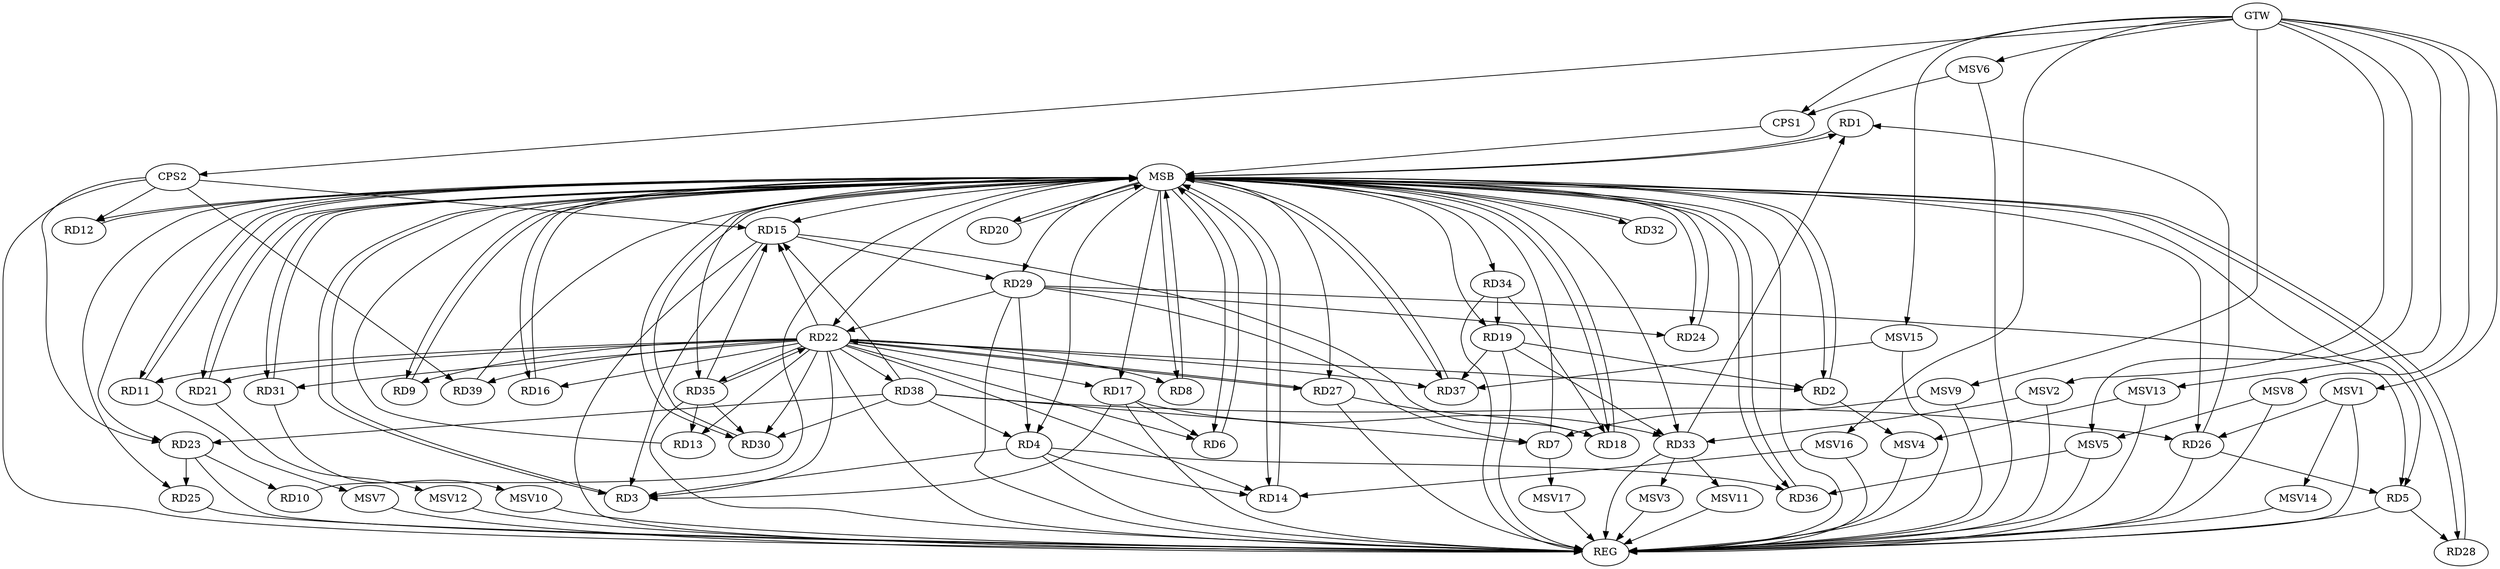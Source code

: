 strict digraph G {
  RD1 [ label="RD1" ];
  RD2 [ label="RD2" ];
  RD3 [ label="RD3" ];
  RD4 [ label="RD4" ];
  RD5 [ label="RD5" ];
  RD6 [ label="RD6" ];
  RD7 [ label="RD7" ];
  RD8 [ label="RD8" ];
  RD9 [ label="RD9" ];
  RD10 [ label="RD10" ];
  RD11 [ label="RD11" ];
  RD12 [ label="RD12" ];
  RD13 [ label="RD13" ];
  RD14 [ label="RD14" ];
  RD15 [ label="RD15" ];
  RD16 [ label="RD16" ];
  RD17 [ label="RD17" ];
  RD18 [ label="RD18" ];
  RD19 [ label="RD19" ];
  RD20 [ label="RD20" ];
  RD21 [ label="RD21" ];
  RD22 [ label="RD22" ];
  RD23 [ label="RD23" ];
  RD24 [ label="RD24" ];
  RD25 [ label="RD25" ];
  RD26 [ label="RD26" ];
  RD27 [ label="RD27" ];
  RD28 [ label="RD28" ];
  RD29 [ label="RD29" ];
  RD30 [ label="RD30" ];
  RD31 [ label="RD31" ];
  RD32 [ label="RD32" ];
  RD33 [ label="RD33" ];
  RD34 [ label="RD34" ];
  RD35 [ label="RD35" ];
  RD36 [ label="RD36" ];
  RD37 [ label="RD37" ];
  RD38 [ label="RD38" ];
  RD39 [ label="RD39" ];
  CPS1 [ label="CPS1" ];
  CPS2 [ label="CPS2" ];
  GTW [ label="GTW" ];
  REG [ label="REG" ];
  MSB [ label="MSB" ];
  MSV1 [ label="MSV1" ];
  MSV2 [ label="MSV2" ];
  MSV3 [ label="MSV3" ];
  MSV4 [ label="MSV4" ];
  MSV5 [ label="MSV5" ];
  MSV6 [ label="MSV6" ];
  MSV7 [ label="MSV7" ];
  MSV8 [ label="MSV8" ];
  MSV9 [ label="MSV9" ];
  MSV10 [ label="MSV10" ];
  MSV11 [ label="MSV11" ];
  MSV12 [ label="MSV12" ];
  MSV13 [ label="MSV13" ];
  MSV14 [ label="MSV14" ];
  MSV15 [ label="MSV15" ];
  MSV16 [ label="MSV16" ];
  MSV17 [ label="MSV17" ];
  RD26 -> RD1;
  RD33 -> RD1;
  RD19 -> RD2;
  RD4 -> RD3;
  RD15 -> RD3;
  RD17 -> RD3;
  RD22 -> RD3;
  RD4 -> RD14;
  RD29 -> RD4;
  RD4 -> RD36;
  RD38 -> RD4;
  RD26 -> RD5;
  RD5 -> RD28;
  RD29 -> RD5;
  RD17 -> RD6;
  RD22 -> RD6;
  RD29 -> RD7;
  RD38 -> RD7;
  RD23 -> RD10;
  RD22 -> RD13;
  RD35 -> RD13;
  RD15 -> RD18;
  RD22 -> RD15;
  RD15 -> RD29;
  RD35 -> RD15;
  RD38 -> RD15;
  RD17 -> RD33;
  RD27 -> RD18;
  RD34 -> RD18;
  RD19 -> RD33;
  RD34 -> RD19;
  RD19 -> RD37;
  RD22 -> RD21;
  RD27 -> RD22;
  RD29 -> RD22;
  RD22 -> RD30;
  RD22 -> RD35;
  RD35 -> RD22;
  RD23 -> RD25;
  RD38 -> RD23;
  RD29 -> RD24;
  RD38 -> RD26;
  RD35 -> RD30;
  RD38 -> RD30;
  CPS2 -> RD15;
  CPS2 -> RD12;
  CPS2 -> RD39;
  CPS2 -> RD23;
  GTW -> CPS1;
  GTW -> CPS2;
  RD4 -> REG;
  RD5 -> REG;
  RD15 -> REG;
  RD17 -> REG;
  RD19 -> REG;
  RD22 -> REG;
  RD23 -> REG;
  RD25 -> REG;
  RD26 -> REG;
  RD27 -> REG;
  RD29 -> REG;
  RD33 -> REG;
  RD34 -> REG;
  RD35 -> REG;
  CPS2 -> REG;
  RD1 -> MSB;
  MSB -> RD5;
  MSB -> RD12;
  MSB -> RD25;
  MSB -> RD29;
  MSB -> RD30;
  MSB -> RD32;
  MSB -> RD37;
  MSB -> REG;
  RD2 -> MSB;
  MSB -> RD1;
  MSB -> RD4;
  MSB -> RD6;
  MSB -> RD18;
  MSB -> RD23;
  RD3 -> MSB;
  MSB -> RD26;
  RD6 -> MSB;
  MSB -> RD11;
  MSB -> RD19;
  MSB -> RD31;
  RD7 -> MSB;
  MSB -> RD22;
  MSB -> RD34;
  RD8 -> MSB;
  RD9 -> MSB;
  MSB -> RD14;
  MSB -> RD16;
  MSB -> RD35;
  RD10 -> MSB;
  MSB -> RD2;
  RD11 -> MSB;
  MSB -> RD24;
  RD12 -> MSB;
  MSB -> RD15;
  MSB -> RD27;
  MSB -> RD36;
  RD13 -> MSB;
  MSB -> RD33;
  RD14 -> MSB;
  MSB -> RD9;
  MSB -> RD20;
  RD16 -> MSB;
  RD18 -> MSB;
  MSB -> RD21;
  MSB -> RD28;
  RD20 -> MSB;
  RD21 -> MSB;
  RD24 -> MSB;
  MSB -> RD3;
  RD28 -> MSB;
  RD30 -> MSB;
  RD31 -> MSB;
  RD32 -> MSB;
  RD36 -> MSB;
  MSB -> RD8;
  RD37 -> MSB;
  MSB -> RD17;
  RD39 -> MSB;
  CPS1 -> MSB;
  RD22 -> RD14;
  RD22 -> RD39;
  RD22 -> RD27;
  RD22 -> RD17;
  RD22 -> RD8;
  RD22 -> RD31;
  RD22 -> RD37;
  RD22 -> RD2;
  RD22 -> RD9;
  RD22 -> RD38;
  RD22 -> RD11;
  RD22 -> RD16;
  MSV1 -> RD26;
  GTW -> MSV1;
  MSV1 -> REG;
  MSV2 -> RD33;
  GTW -> MSV2;
  MSV2 -> REG;
  RD33 -> MSV3;
  MSV3 -> REG;
  RD2 -> MSV4;
  MSV4 -> REG;
  MSV5 -> RD36;
  GTW -> MSV5;
  MSV5 -> REG;
  MSV6 -> CPS1;
  GTW -> MSV6;
  MSV6 -> REG;
  RD11 -> MSV7;
  MSV7 -> REG;
  MSV8 -> MSV5;
  GTW -> MSV8;
  MSV8 -> REG;
  MSV9 -> RD7;
  GTW -> MSV9;
  MSV9 -> REG;
  RD31 -> MSV10;
  MSV10 -> REG;
  RD33 -> MSV11;
  MSV11 -> REG;
  RD21 -> MSV12;
  MSV12 -> REG;
  MSV13 -> MSV4;
  GTW -> MSV13;
  MSV13 -> REG;
  MSV1 -> MSV14;
  MSV14 -> REG;
  MSV15 -> RD37;
  GTW -> MSV15;
  MSV15 -> REG;
  MSV16 -> RD14;
  GTW -> MSV16;
  MSV16 -> REG;
  RD7 -> MSV17;
  MSV17 -> REG;
}
